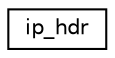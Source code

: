 digraph "Graphical Class Hierarchy"
{
 // LATEX_PDF_SIZE
  edge [fontname="Helvetica",fontsize="10",labelfontname="Helvetica",labelfontsize="10"];
  node [fontname="Helvetica",fontsize="10",shape=record];
  rankdir="LR";
  Node0 [label="ip_hdr",height=0.2,width=0.4,color="black", fillcolor="white", style="filled",URL="$structip__hdr.html",tooltip=" "];
}
